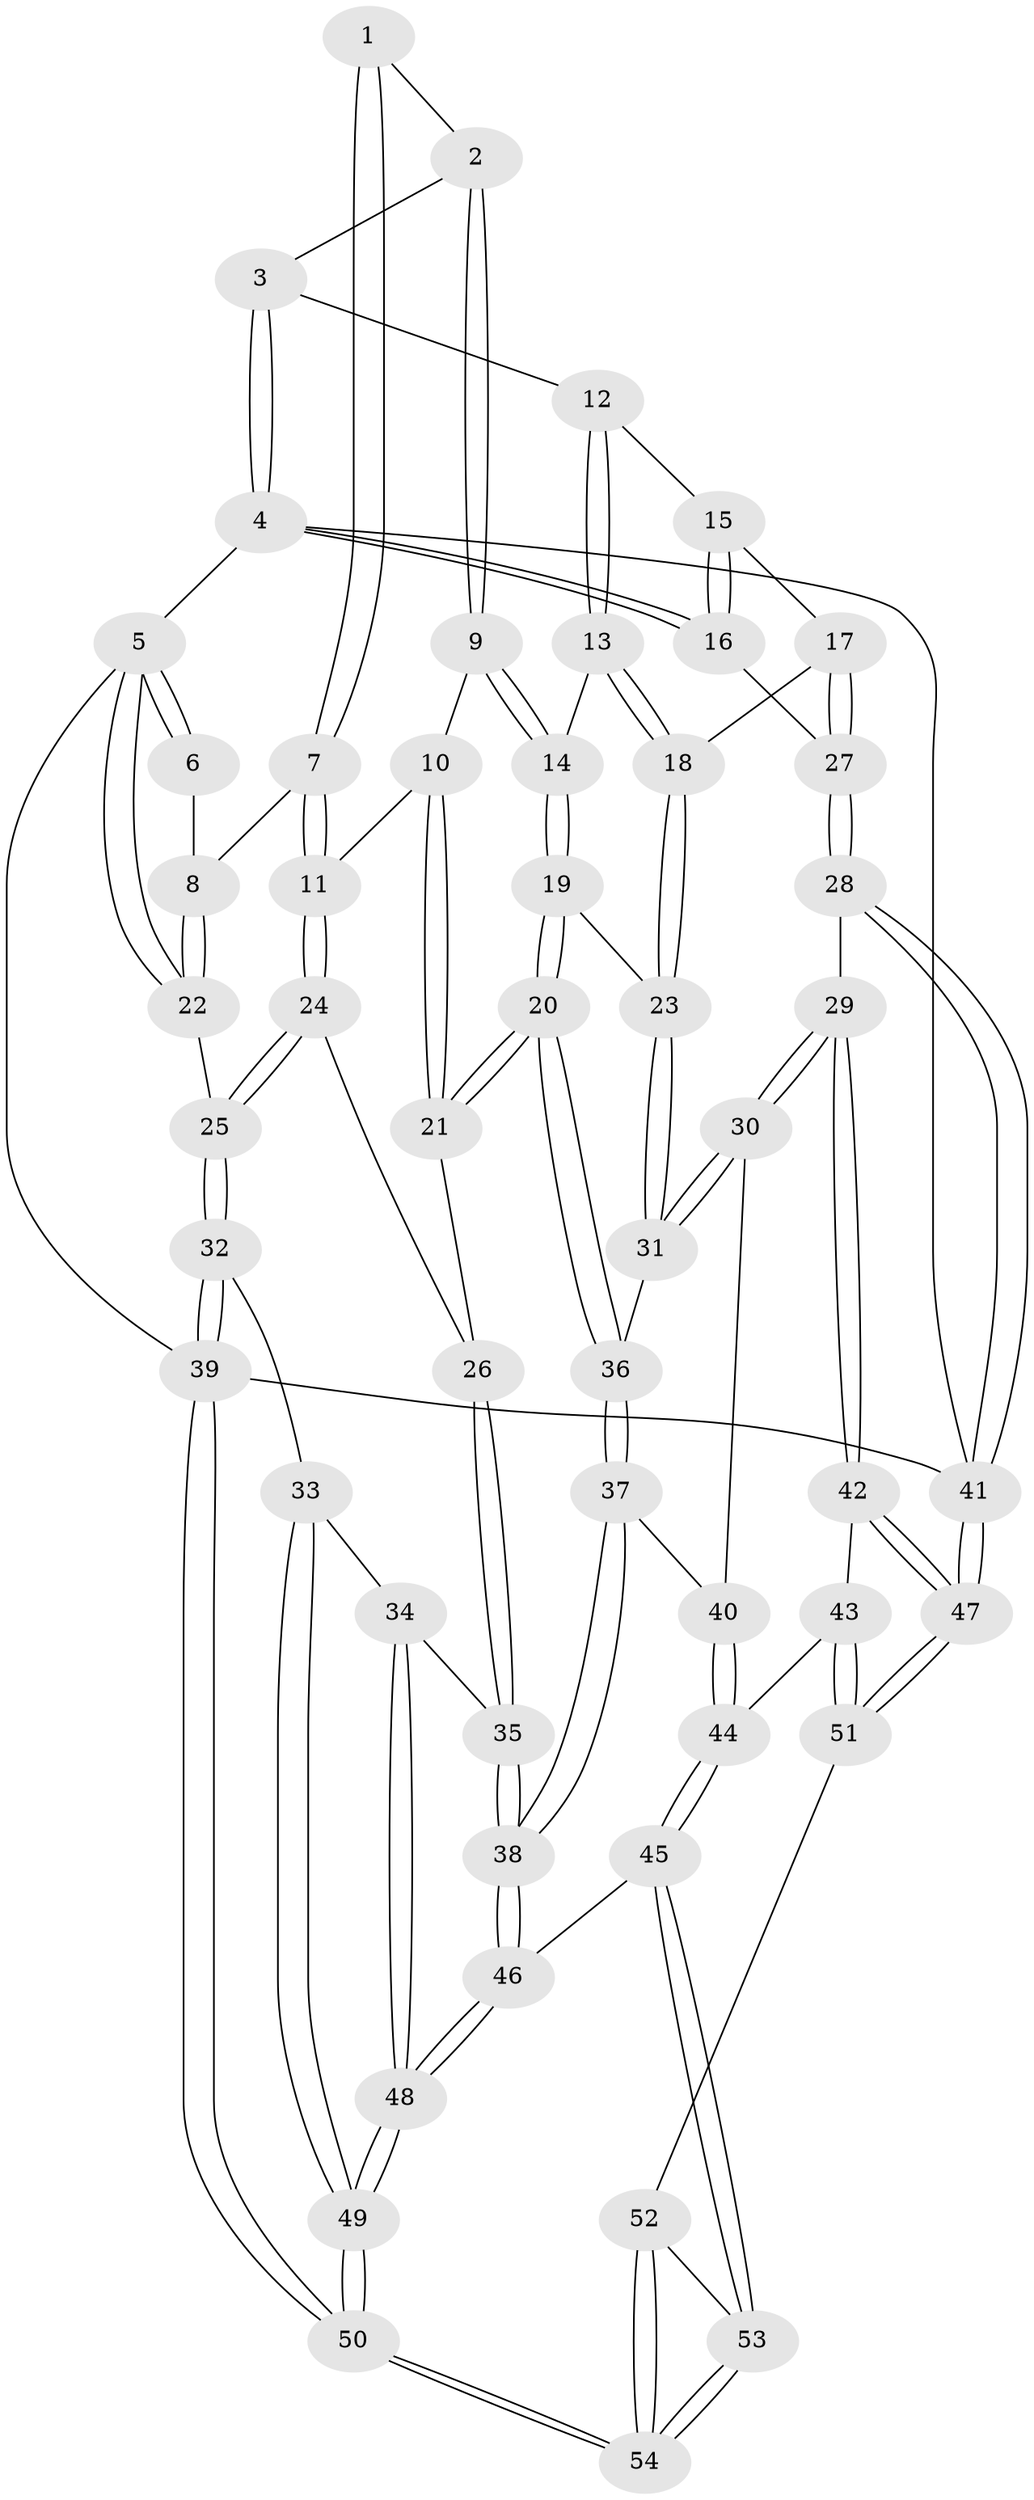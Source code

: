 // coarse degree distribution, {4: 0.47058823529411764, 5: 0.23529411764705882, 3: 0.11764705882352941, 2: 0.11764705882352941, 6: 0.058823529411764705}
// Generated by graph-tools (version 1.1) at 2025/38/03/04/25 23:38:32]
// undirected, 54 vertices, 132 edges
graph export_dot {
  node [color=gray90,style=filled];
  1 [pos="+0.3020380645338111+0"];
  2 [pos="+0.6207723793038317+0"];
  3 [pos="+0.6647732555268046+0"];
  4 [pos="+1+0"];
  5 [pos="+0+0"];
  6 [pos="+0.02678864972561078+0"];
  7 [pos="+0.2050775294462214+0.2049177640187392"];
  8 [pos="+0.20198995544851406+0.20256788255529787"];
  9 [pos="+0.46351541975300325+0.1695298811804954"];
  10 [pos="+0.4400876703744062+0.18085669681873925"];
  11 [pos="+0.21340621272749635+0.2173988415355316"];
  12 [pos="+0.7555235197470208+0.014050931514433864"];
  13 [pos="+0.735072745568957+0.28327051277917803"];
  14 [pos="+0.551754622067425+0.2775111140884362"];
  15 [pos="+0.9231296264234392+0.15402517403327673"];
  16 [pos="+1+0.1493620265676983"];
  17 [pos="+0.8773589977191645+0.3462297580374014"];
  18 [pos="+0.7932029162055324+0.3665983076169845"];
  19 [pos="+0.5732265922541361+0.3975458533116556"];
  20 [pos="+0.43820425904855753+0.5133870465005561"];
  21 [pos="+0.41409958244684647+0.3968323487161766"];
  22 [pos="+0+0"];
  23 [pos="+0.7267661332182186+0.4736732743159625"];
  24 [pos="+0.19508921236035037+0.2688236595674078"];
  25 [pos="+0+0.28766920011940805"];
  26 [pos="+0.18693751226440242+0.3337220095698754"];
  27 [pos="+1+0.49854313685125334"];
  28 [pos="+1+0.5304002480354536"];
  29 [pos="+0.8062615875243729+0.642517730781535"];
  30 [pos="+0.7438667864040698+0.6073243133199149"];
  31 [pos="+0.7290944090865865+0.5026808034877716"];
  32 [pos="+0+0.5577153278159435"];
  33 [pos="+0+0.558016996230833"];
  34 [pos="+0+0.5579924964866413"];
  35 [pos="+0.1724465576872522+0.39313856812476894"];
  36 [pos="+0.4379168198795826+0.5140516358130095"];
  37 [pos="+0.3888415270818798+0.6105341441789556"];
  38 [pos="+0.3636289006263006+0.6276755146400034"];
  39 [pos="+0+1"];
  40 [pos="+0.6992786613972315+0.6267993230548288"];
  41 [pos="+1+1"];
  42 [pos="+0.8376830448251302+0.813223171057787"];
  43 [pos="+0.6283808015351255+0.8401070473134105"];
  44 [pos="+0.6114374964270608+0.802416452787862"];
  45 [pos="+0.40079287287128273+0.7582072616725205"];
  46 [pos="+0.33863144869417733+0.696990031560293"];
  47 [pos="+1+1"];
  48 [pos="+0.3005219006319997+0.7208733820050285"];
  49 [pos="+0.1722321812290776+0.9096808602032375"];
  50 [pos="+0.0517046586985073+1"];
  51 [pos="+0.602725610718088+1"];
  52 [pos="+0.5743306762756722+1"];
  53 [pos="+0.4010295400957419+0.7587944434853215"];
  54 [pos="+0.3407035232331206+1"];
  1 -- 2;
  1 -- 7;
  1 -- 7;
  2 -- 3;
  2 -- 9;
  2 -- 9;
  3 -- 4;
  3 -- 4;
  3 -- 12;
  4 -- 5;
  4 -- 16;
  4 -- 16;
  4 -- 41;
  5 -- 6;
  5 -- 6;
  5 -- 22;
  5 -- 22;
  5 -- 39;
  6 -- 8;
  7 -- 8;
  7 -- 11;
  7 -- 11;
  8 -- 22;
  8 -- 22;
  9 -- 10;
  9 -- 14;
  9 -- 14;
  10 -- 11;
  10 -- 21;
  10 -- 21;
  11 -- 24;
  11 -- 24;
  12 -- 13;
  12 -- 13;
  12 -- 15;
  13 -- 14;
  13 -- 18;
  13 -- 18;
  14 -- 19;
  14 -- 19;
  15 -- 16;
  15 -- 16;
  15 -- 17;
  16 -- 27;
  17 -- 18;
  17 -- 27;
  17 -- 27;
  18 -- 23;
  18 -- 23;
  19 -- 20;
  19 -- 20;
  19 -- 23;
  20 -- 21;
  20 -- 21;
  20 -- 36;
  20 -- 36;
  21 -- 26;
  22 -- 25;
  23 -- 31;
  23 -- 31;
  24 -- 25;
  24 -- 25;
  24 -- 26;
  25 -- 32;
  25 -- 32;
  26 -- 35;
  26 -- 35;
  27 -- 28;
  27 -- 28;
  28 -- 29;
  28 -- 41;
  28 -- 41;
  29 -- 30;
  29 -- 30;
  29 -- 42;
  29 -- 42;
  30 -- 31;
  30 -- 31;
  30 -- 40;
  31 -- 36;
  32 -- 33;
  32 -- 39;
  32 -- 39;
  33 -- 34;
  33 -- 49;
  33 -- 49;
  34 -- 35;
  34 -- 48;
  34 -- 48;
  35 -- 38;
  35 -- 38;
  36 -- 37;
  36 -- 37;
  37 -- 38;
  37 -- 38;
  37 -- 40;
  38 -- 46;
  38 -- 46;
  39 -- 50;
  39 -- 50;
  39 -- 41;
  40 -- 44;
  40 -- 44;
  41 -- 47;
  41 -- 47;
  42 -- 43;
  42 -- 47;
  42 -- 47;
  43 -- 44;
  43 -- 51;
  43 -- 51;
  44 -- 45;
  44 -- 45;
  45 -- 46;
  45 -- 53;
  45 -- 53;
  46 -- 48;
  46 -- 48;
  47 -- 51;
  47 -- 51;
  48 -- 49;
  48 -- 49;
  49 -- 50;
  49 -- 50;
  50 -- 54;
  50 -- 54;
  51 -- 52;
  52 -- 53;
  52 -- 54;
  52 -- 54;
  53 -- 54;
  53 -- 54;
}
